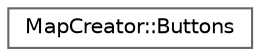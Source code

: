 digraph "Graphical Class Hierarchy"
{
 // LATEX_PDF_SIZE
  bgcolor="transparent";
  edge [fontname=Helvetica,fontsize=10,labelfontname=Helvetica,labelfontsize=10];
  node [fontname=Helvetica,fontsize=10,shape=box,height=0.2,width=0.4];
  rankdir="LR";
  Node0 [id="Node000000",label="MapCreator::Buttons",height=0.2,width=0.4,color="grey40", fillcolor="white", style="filled",URL="$struct_map_creator_1_1_buttons.html",tooltip=" "];
}
